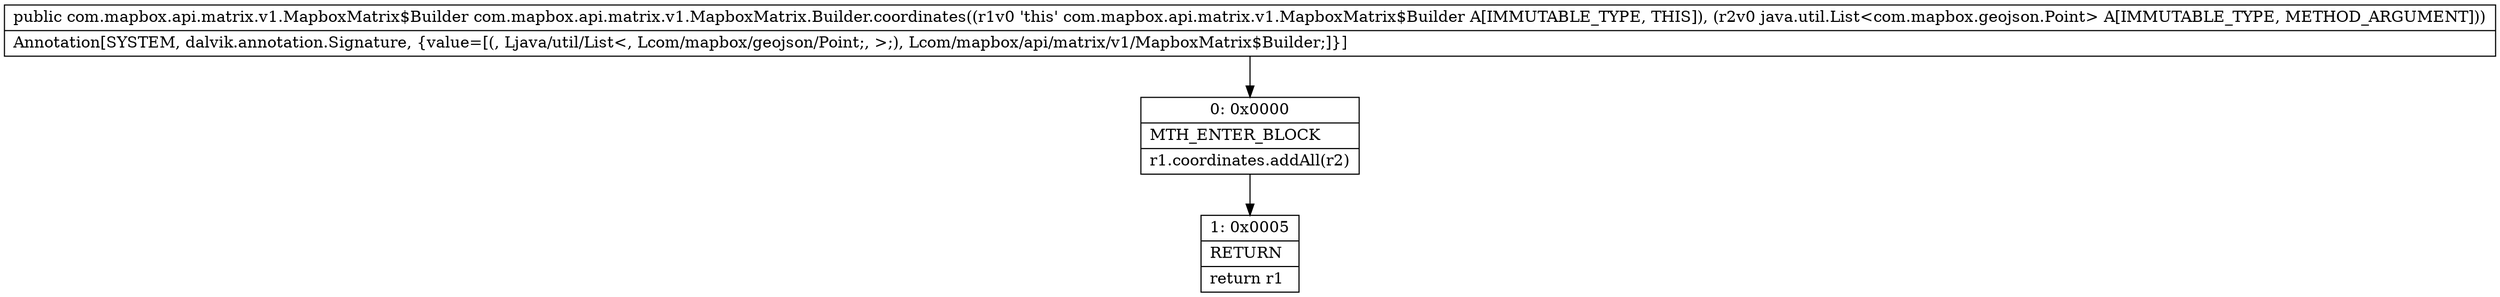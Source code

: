 digraph "CFG forcom.mapbox.api.matrix.v1.MapboxMatrix.Builder.coordinates(Ljava\/util\/List;)Lcom\/mapbox\/api\/matrix\/v1\/MapboxMatrix$Builder;" {
Node_0 [shape=record,label="{0\:\ 0x0000|MTH_ENTER_BLOCK\l|r1.coordinates.addAll(r2)\l}"];
Node_1 [shape=record,label="{1\:\ 0x0005|RETURN\l|return r1\l}"];
MethodNode[shape=record,label="{public com.mapbox.api.matrix.v1.MapboxMatrix$Builder com.mapbox.api.matrix.v1.MapboxMatrix.Builder.coordinates((r1v0 'this' com.mapbox.api.matrix.v1.MapboxMatrix$Builder A[IMMUTABLE_TYPE, THIS]), (r2v0 java.util.List\<com.mapbox.geojson.Point\> A[IMMUTABLE_TYPE, METHOD_ARGUMENT]))  | Annotation[SYSTEM, dalvik.annotation.Signature, \{value=[(, Ljava\/util\/List\<, Lcom\/mapbox\/geojson\/Point;, \>;), Lcom\/mapbox\/api\/matrix\/v1\/MapboxMatrix$Builder;]\}]\l}"];
MethodNode -> Node_0;
Node_0 -> Node_1;
}

